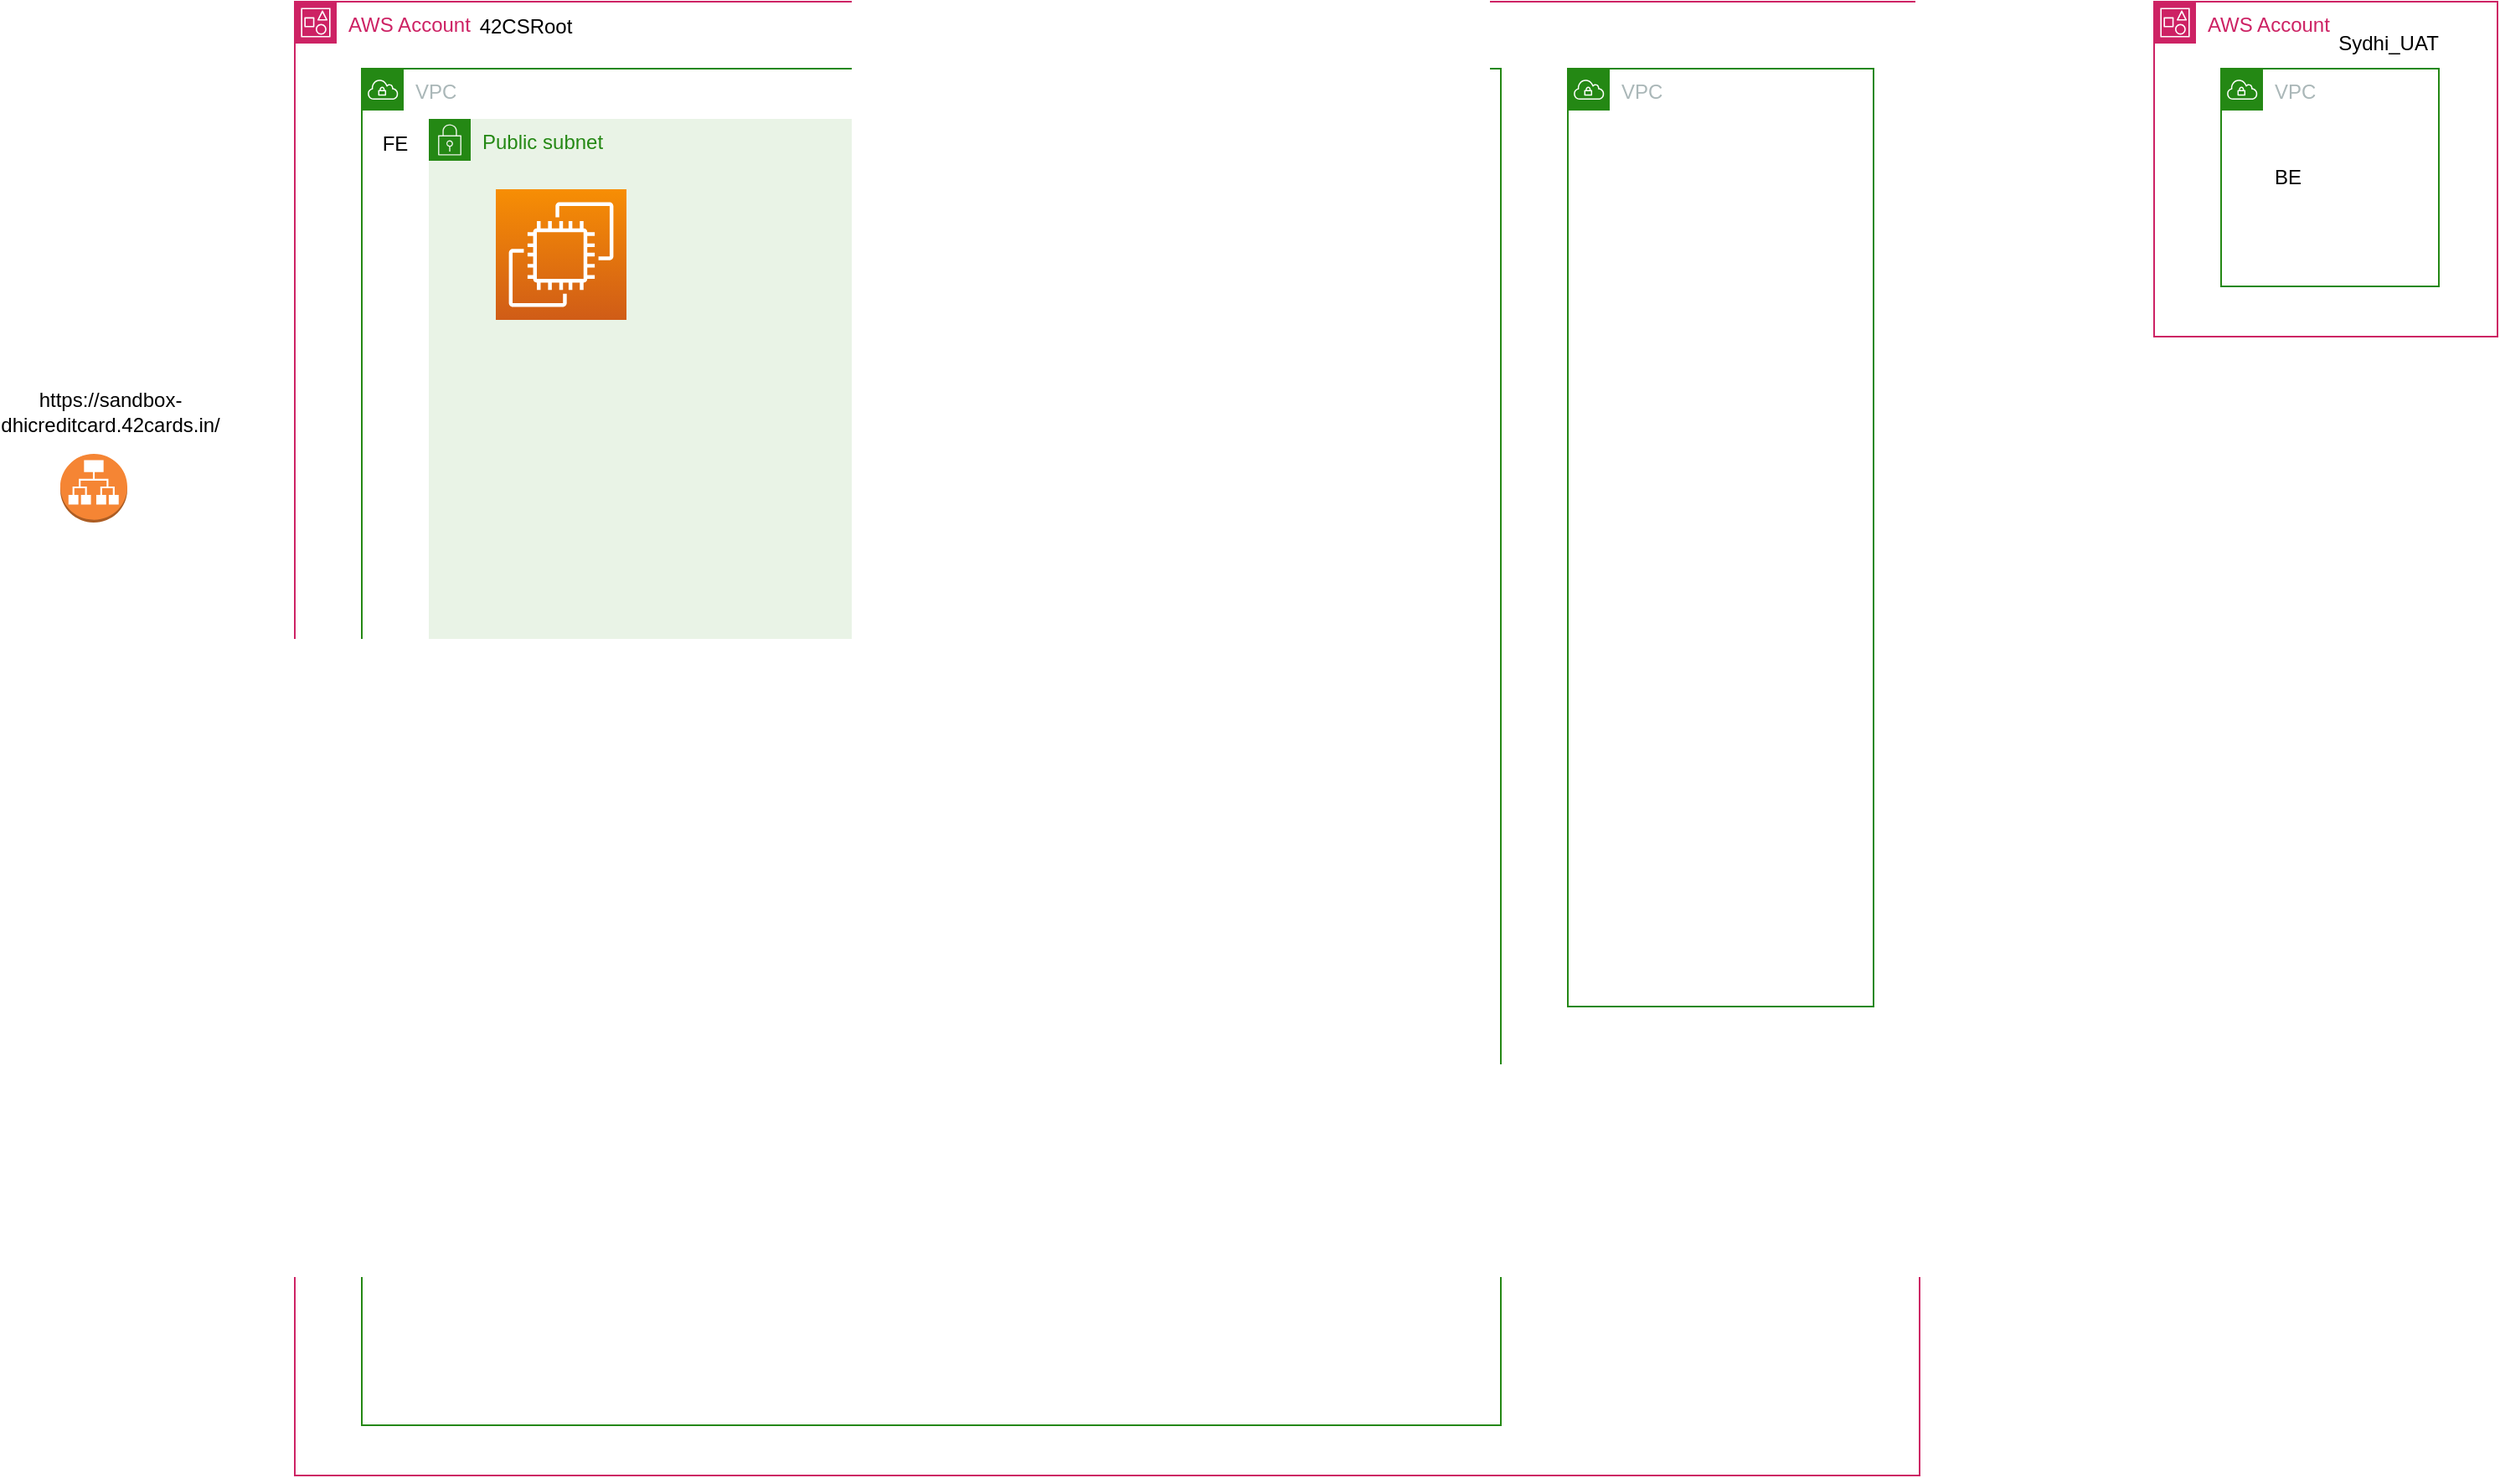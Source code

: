 <mxfile version="21.0.6" type="github">
  <diagram name="Page-1" id="4q5bpPw0j5bn0qTdzQ9V">
    <mxGraphModel dx="1405" dy="695" grid="1" gridSize="10" guides="1" tooltips="1" connect="1" arrows="1" fold="1" page="1" pageScale="1" pageWidth="827" pageHeight="1169" math="0" shadow="0">
      <root>
        <mxCell id="0" />
        <mxCell id="1" parent="0" />
        <mxCell id="9ArPopHwHV02Z8ROxHY2-3" value="FE" style="text;strokeColor=none;align=center;fillColor=none;html=1;verticalAlign=middle;whiteSpace=wrap;rounded=0;" vertex="1" parent="1">
          <mxGeometry x="270" y="150" width="60" height="30" as="geometry" />
        </mxCell>
        <mxCell id="9ArPopHwHV02Z8ROxHY2-5" value="AWS Account" style="points=[[0,0],[0.25,0],[0.5,0],[0.75,0],[1,0],[1,0.25],[1,0.5],[1,0.75],[1,1],[0.75,1],[0.5,1],[0.25,1],[0,1],[0,0.75],[0,0.5],[0,0.25]];outlineConnect=0;gradientColor=none;html=1;whiteSpace=wrap;fontSize=12;fontStyle=0;container=1;pointerEvents=0;collapsible=0;recursiveResize=0;shape=mxgraph.aws4.group;grIcon=mxgraph.aws4.group_account;strokeColor=#CD2264;fillColor=none;verticalAlign=top;align=left;spacingLeft=30;fontColor=#CD2264;dashed=0;" vertex="1" parent="1">
          <mxGeometry x="240" y="80" width="970" height="880" as="geometry" />
        </mxCell>
        <mxCell id="9ArPopHwHV02Z8ROxHY2-1" value="VPC" style="points=[[0,0],[0.25,0],[0.5,0],[0.75,0],[1,0],[1,0.25],[1,0.5],[1,0.75],[1,1],[0.75,1],[0.5,1],[0.25,1],[0,1],[0,0.75],[0,0.5],[0,0.25]];outlineConnect=0;gradientColor=none;html=1;whiteSpace=wrap;fontSize=12;fontStyle=0;container=1;pointerEvents=0;collapsible=0;recursiveResize=0;shape=mxgraph.aws4.group;grIcon=mxgraph.aws4.group_vpc;strokeColor=#248814;fillColor=none;verticalAlign=top;align=left;spacingLeft=30;fontColor=#AAB7B8;dashed=0;" vertex="1" parent="9ArPopHwHV02Z8ROxHY2-5">
          <mxGeometry x="40" y="40" width="680" height="810" as="geometry" />
        </mxCell>
        <mxCell id="9ArPopHwHV02Z8ROxHY2-29" value="Public subnet" style="points=[[0,0],[0.25,0],[0.5,0],[0.75,0],[1,0],[1,0.25],[1,0.5],[1,0.75],[1,1],[0.75,1],[0.5,1],[0.25,1],[0,1],[0,0.75],[0,0.5],[0,0.25]];outlineConnect=0;gradientColor=none;html=1;whiteSpace=wrap;fontSize=12;fontStyle=0;container=1;pointerEvents=0;collapsible=0;recursiveResize=0;shape=mxgraph.aws4.group;grIcon=mxgraph.aws4.group_security_group;grStroke=0;strokeColor=#248814;fillColor=#E9F3E6;verticalAlign=top;align=left;spacingLeft=30;fontColor=#248814;dashed=0;" vertex="1" parent="9ArPopHwHV02Z8ROxHY2-1">
          <mxGeometry x="40" y="30" width="280" height="400" as="geometry" />
        </mxCell>
        <mxCell id="9ArPopHwHV02Z8ROxHY2-28" value="" style="sketch=0;points=[[0,0,0],[0.25,0,0],[0.5,0,0],[0.75,0,0],[1,0,0],[0,1,0],[0.25,1,0],[0.5,1,0],[0.75,1,0],[1,1,0],[0,0.25,0],[0,0.5,0],[0,0.75,0],[1,0.25,0],[1,0.5,0],[1,0.75,0]];outlineConnect=0;fontColor=#232F3E;gradientColor=#F78E04;gradientDirection=north;fillColor=#D05C17;strokeColor=#ffffff;dashed=0;verticalLabelPosition=bottom;verticalAlign=top;align=center;html=1;fontSize=12;fontStyle=0;aspect=fixed;shape=mxgraph.aws4.resourceIcon;resIcon=mxgraph.aws4.ec2;" vertex="1" parent="9ArPopHwHV02Z8ROxHY2-29">
          <mxGeometry x="40" y="42" width="78" height="78" as="geometry" />
        </mxCell>
        <mxCell id="9ArPopHwHV02Z8ROxHY2-21" value="VPC" style="points=[[0,0],[0.25,0],[0.5,0],[0.75,0],[1,0],[1,0.25],[1,0.5],[1,0.75],[1,1],[0.75,1],[0.5,1],[0.25,1],[0,1],[0,0.75],[0,0.5],[0,0.25]];outlineConnect=0;gradientColor=none;html=1;whiteSpace=wrap;fontSize=12;fontStyle=0;container=1;pointerEvents=0;collapsible=0;recursiveResize=0;shape=mxgraph.aws4.group;grIcon=mxgraph.aws4.group_vpc;strokeColor=#248814;fillColor=none;verticalAlign=top;align=left;spacingLeft=30;fontColor=#AAB7B8;dashed=0;" vertex="1" parent="9ArPopHwHV02Z8ROxHY2-1">
          <mxGeometry x="720" width="182.5" height="560" as="geometry" />
        </mxCell>
        <mxCell id="9ArPopHwHV02Z8ROxHY2-7" value="42CSRoot" style="text;strokeColor=none;align=center;fillColor=none;html=1;verticalAlign=middle;whiteSpace=wrap;rounded=0;" vertex="1" parent="9ArPopHwHV02Z8ROxHY2-5">
          <mxGeometry x="107.5" width="60" height="30" as="geometry" />
        </mxCell>
        <mxCell id="9ArPopHwHV02Z8ROxHY2-6" value="AWS Account" style="points=[[0,0],[0.25,0],[0.5,0],[0.75,0],[1,0],[1,0.25],[1,0.5],[1,0.75],[1,1],[0.75,1],[0.5,1],[0.25,1],[0,1],[0,0.75],[0,0.5],[0,0.25]];outlineConnect=0;gradientColor=none;html=1;whiteSpace=wrap;fontSize=12;fontStyle=0;container=1;pointerEvents=0;collapsible=0;recursiveResize=0;shape=mxgraph.aws4.group;grIcon=mxgraph.aws4.group_account;strokeColor=#CD2264;fillColor=none;verticalAlign=top;align=left;spacingLeft=30;fontColor=#CD2264;dashed=0;" vertex="1" parent="1">
          <mxGeometry x="1350" y="80" width="205" height="200" as="geometry" />
        </mxCell>
        <mxCell id="9ArPopHwHV02Z8ROxHY2-2" value="VPC" style="points=[[0,0],[0.25,0],[0.5,0],[0.75,0],[1,0],[1,0.25],[1,0.5],[1,0.75],[1,1],[0.75,1],[0.5,1],[0.25,1],[0,1],[0,0.75],[0,0.5],[0,0.25]];outlineConnect=0;gradientColor=none;html=1;whiteSpace=wrap;fontSize=12;fontStyle=0;container=1;pointerEvents=0;collapsible=0;recursiveResize=0;shape=mxgraph.aws4.group;grIcon=mxgraph.aws4.group_vpc;strokeColor=#248814;fillColor=none;verticalAlign=top;align=left;spacingLeft=30;fontColor=#AAB7B8;dashed=0;" vertex="1" parent="9ArPopHwHV02Z8ROxHY2-6">
          <mxGeometry x="40" y="40" width="130" height="130" as="geometry" />
        </mxCell>
        <mxCell id="9ArPopHwHV02Z8ROxHY2-4" value="BE" style="text;strokeColor=none;align=center;fillColor=none;html=1;verticalAlign=middle;whiteSpace=wrap;rounded=0;" vertex="1" parent="9ArPopHwHV02Z8ROxHY2-2">
          <mxGeometry x="10" y="50" width="60" height="30" as="geometry" />
        </mxCell>
        <mxCell id="9ArPopHwHV02Z8ROxHY2-8" value="Sydhi_UAT" style="text;strokeColor=none;align=center;fillColor=none;html=1;verticalAlign=middle;whiteSpace=wrap;rounded=0;" vertex="1" parent="9ArPopHwHV02Z8ROxHY2-6">
          <mxGeometry x="110" y="10" width="60" height="30" as="geometry" />
        </mxCell>
        <mxCell id="9ArPopHwHV02Z8ROxHY2-9" value="" style="outlineConnect=0;dashed=0;verticalLabelPosition=bottom;verticalAlign=top;align=center;html=1;shape=mxgraph.aws3.application_load_balancer;fillColor=#F58534;gradientColor=none;" vertex="1" parent="1">
          <mxGeometry x="100" y="350" width="40" height="41" as="geometry" />
        </mxCell>
        <mxCell id="9ArPopHwHV02Z8ROxHY2-10" value="https://sandbox-dhicreditcard.42cards.in/" style="text;strokeColor=none;align=center;fillColor=none;html=1;verticalAlign=middle;whiteSpace=wrap;rounded=0;" vertex="1" parent="1">
          <mxGeometry x="100" y="310" width="60" height="30" as="geometry" />
        </mxCell>
      </root>
    </mxGraphModel>
  </diagram>
</mxfile>
